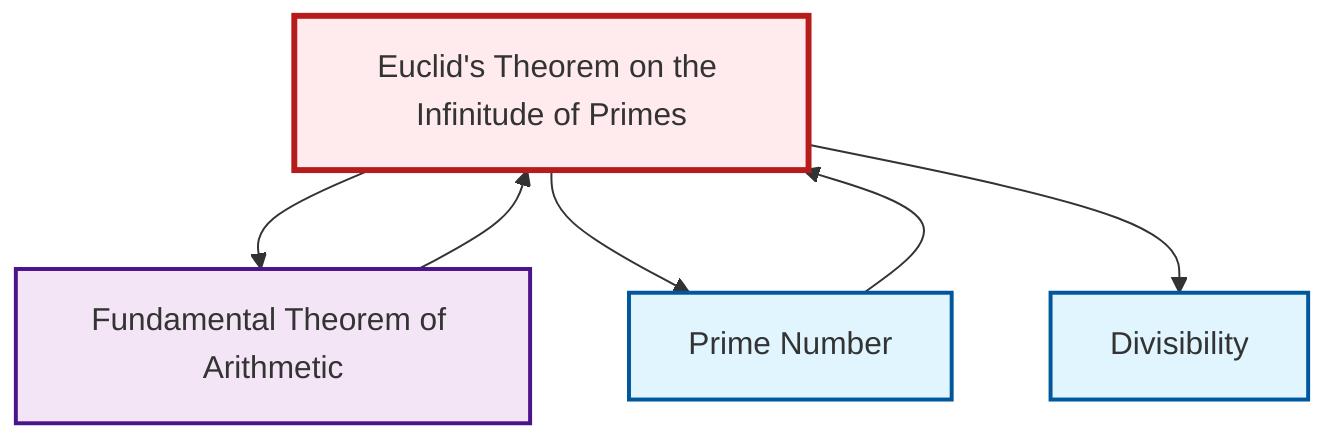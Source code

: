 graph TD
    classDef definition fill:#e1f5fe,stroke:#01579b,stroke-width:2px
    classDef theorem fill:#f3e5f5,stroke:#4a148c,stroke-width:2px
    classDef axiom fill:#fff3e0,stroke:#e65100,stroke-width:2px
    classDef example fill:#e8f5e9,stroke:#1b5e20,stroke-width:2px
    classDef current fill:#ffebee,stroke:#b71c1c,stroke-width:3px
    thm-euclid-infinitude-primes["Euclid's Theorem on the Infinitude of Primes"]:::theorem
    thm-fundamental-arithmetic["Fundamental Theorem of Arithmetic"]:::theorem
    def-prime["Prime Number"]:::definition
    def-divisibility["Divisibility"]:::definition
    thm-euclid-infinitude-primes --> thm-fundamental-arithmetic
    thm-fundamental-arithmetic --> thm-euclid-infinitude-primes
    def-prime --> thm-euclid-infinitude-primes
    thm-euclid-infinitude-primes --> def-prime
    thm-euclid-infinitude-primes --> def-divisibility
    class thm-euclid-infinitude-primes current